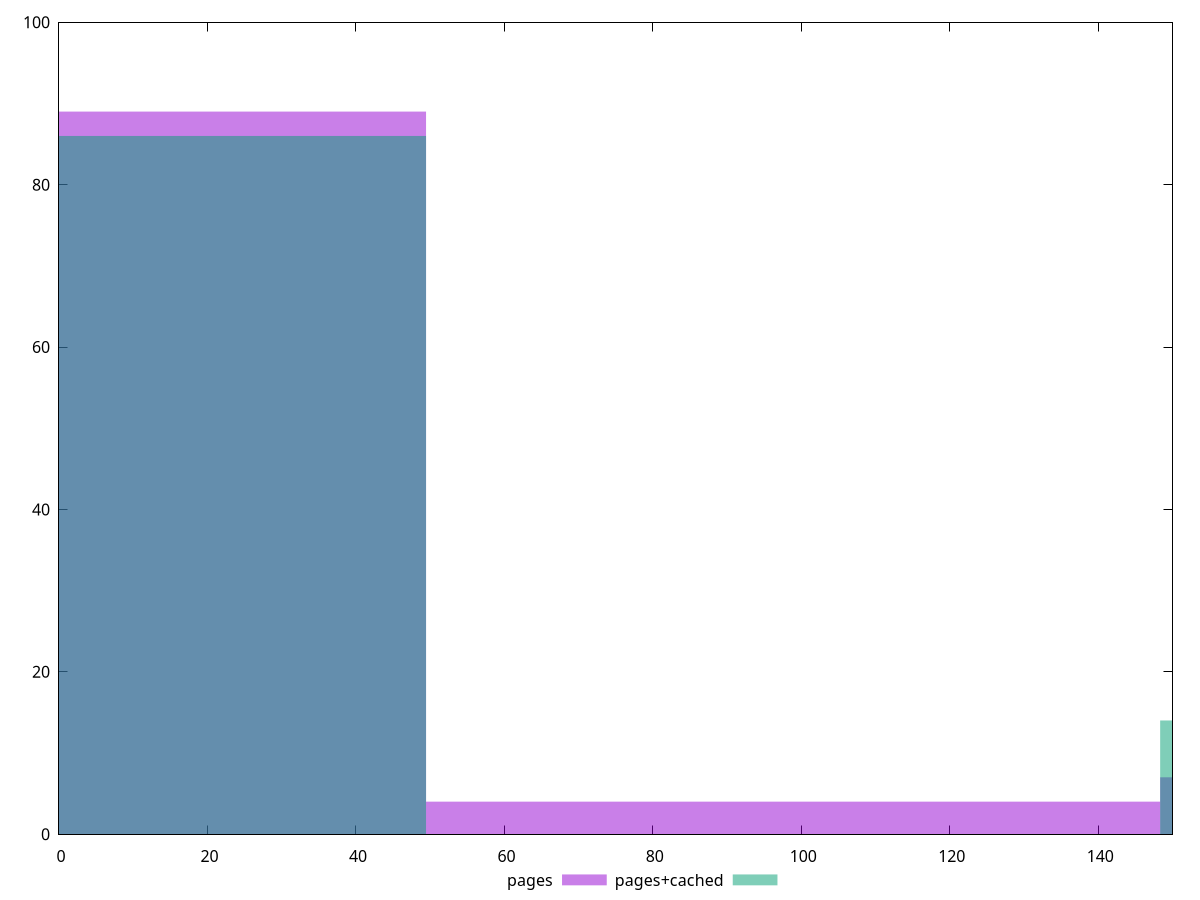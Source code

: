 reset

$pages <<EOF
197.78342961806803 7
0 89
98.89171480903401 4
EOF

$pagesCached <<EOF
0 86
197.78342961806803 14
EOF

set key outside below
set boxwidth 98.89171480903401
set xrange [0:150]
set yrange [0:100]
set trange [0:100]
set style fill transparent solid 0.5 noborder
set terminal svg size 640, 500 enhanced background rgb 'white'
set output "report_00018_2021-02-10T15-25-16.877Z/unminified-css/comparison/histogram/0_vs_1.svg"

plot $pages title "pages" with boxes, \
     $pagesCached title "pages+cached" with boxes

reset
